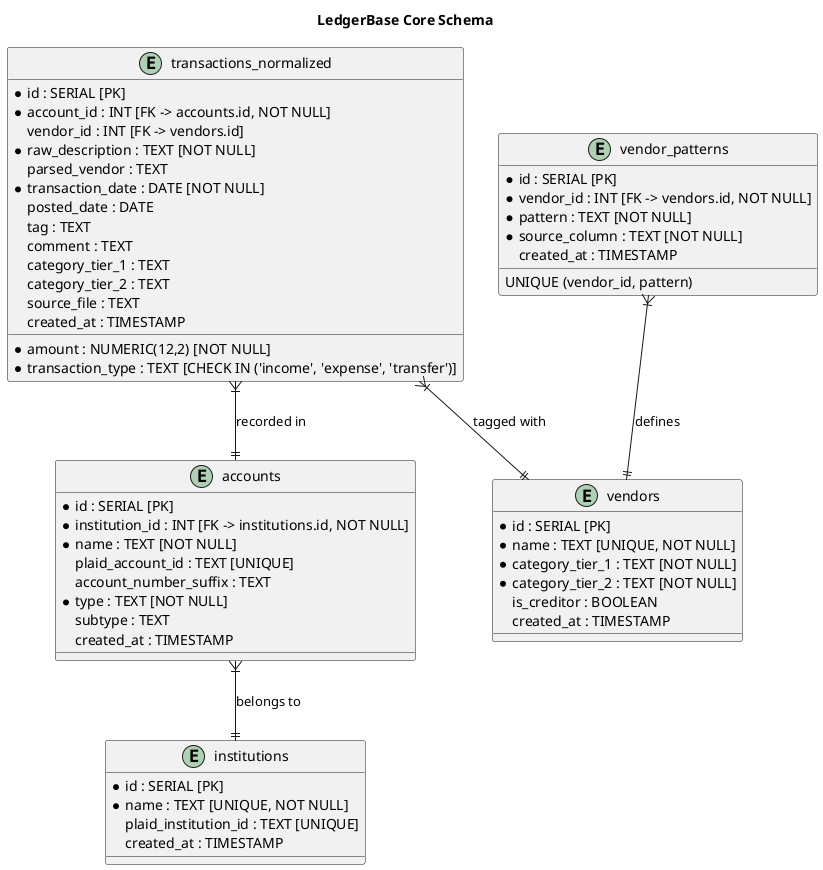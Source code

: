 @startuml LedgerBaseSchema
title LedgerBase Core Schema

entity institutions {
  *id : SERIAL [PK]
  *name : TEXT [UNIQUE, NOT NULL]
  plaid_institution_id : TEXT [UNIQUE]
  created_at : TIMESTAMP
}

entity accounts {
  *id : SERIAL [PK]
  *institution_id : INT [FK -> institutions.id, NOT NULL]
  *name : TEXT [NOT NULL]
  plaid_account_id : TEXT [UNIQUE]
  account_number_suffix : TEXT
  *type : TEXT [NOT NULL]
  subtype : TEXT
  created_at : TIMESTAMP
}

entity vendors {
  *id : SERIAL [PK]
  *name : TEXT [UNIQUE, NOT NULL]
  *category_tier_1 : TEXT [NOT NULL]
  *category_tier_2 : TEXT [NOT NULL]
  is_creditor : BOOLEAN
  created_at : TIMESTAMP
}

entity vendor_patterns {
  *id : SERIAL [PK]
  *vendor_id : INT [FK -> vendors.id, NOT NULL]
  *pattern : TEXT [NOT NULL]
  *source_column : TEXT [NOT NULL]
  created_at : TIMESTAMP
  UNIQUE (vendor_id, pattern)
}

entity transactions_normalized {
  *id : SERIAL [PK]
  *account_id : INT [FK -> accounts.id, NOT NULL]
  vendor_id : INT [FK -> vendors.id]
  *raw_description : TEXT [NOT NULL]
  parsed_vendor : TEXT
  *amount : NUMERIC(12,2) [NOT NULL]
  *transaction_date : DATE [NOT NULL]
  posted_date : DATE
  *transaction_type : TEXT [CHECK IN ('income', 'expense', 'transfer')]
  tag : TEXT
  comment : TEXT
  category_tier_1 : TEXT
  category_tier_2 : TEXT
  source_file : TEXT
  created_at : TIMESTAMP
}

accounts }|--|| institutions : belongs to
vendor_patterns }|--|| vendors : defines
transactions_normalized }|--|| accounts : recorded in
transactions_normalized }|--|| vendors : tagged with

@enduml
